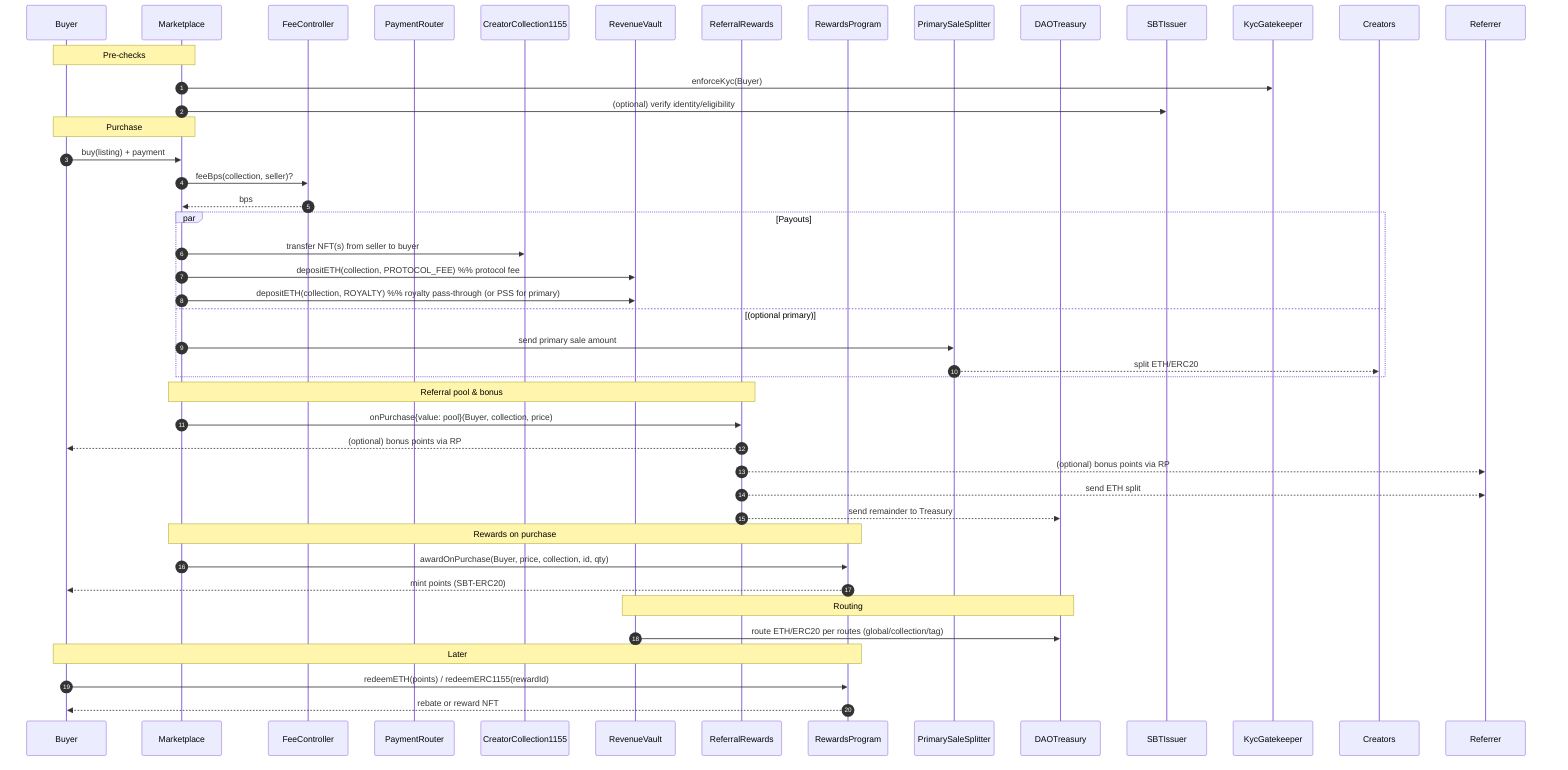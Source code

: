 sequenceDiagram
  autonumber
  participant Buyer
  participant MKT as Marketplace
  participant FEE as FeeController
  participant PAY as PaymentRouter
  participant CC as CreatorCollection1155
  participant REV as RevenueVault
  participant REF as ReferralRewards
  participant RP as RewardsProgram
  participant PSS as PrimarySaleSplitter
  participant T as DAOTreasury
  participant SBT as SBTIssuer
  participant KYC as KycGatekeeper

  Note over Buyer,MKT: Pre-checks
  MKT->>KYC: enforceKyc(Buyer)
  MKT->>SBT: (optional) verify identity/eligibility

  Note over Buyer,MKT: Purchase
  Buyer->>MKT: buy(listing) + payment
  MKT->>FEE: feeBps(collection, seller)?
  FEE-->>MKT: bps

  par Payouts
    MKT->>CC: transfer NFT(s) from seller to buyer
    MKT->>REV: depositETH(collection, PROTOCOL_FEE)  %% protocol fee
    MKT->>REV: depositETH(collection, ROYALTY)       %% royalty pass-through (or PSS for primary)
  and (optional primary)
    MKT->>PSS: send primary sale amount
    PSS-->>Creators: split ETH/ERC20
  end

  Note over MKT,REF: Referral pool & bonus
  MKT->>REF: onPurchase{value: pool}(Buyer, collection, price)
  REF-->>Buyer: (optional) bonus points via RP
  REF-->>Referrer: (optional) bonus points via RP
  REF-->>Referrer: send ETH split
  REF-->>T: send remainder to Treasury

  Note over MKT,RP: Rewards on purchase
  MKT->>RP: awardOnPurchase(Buyer, price, collection, id, qty)
  RP-->>Buyer: mint points (SBT-ERC20)

  Note over REV,T: Routing
  REV->>T: route ETH/ERC20 per routes (global/collection/tag)

  Note over Buyer,RP: Later
  Buyer->>RP: redeemETH(points) / redeemERC1155(rewardId)
  RP-->>Buyer: rebate or reward NFT
